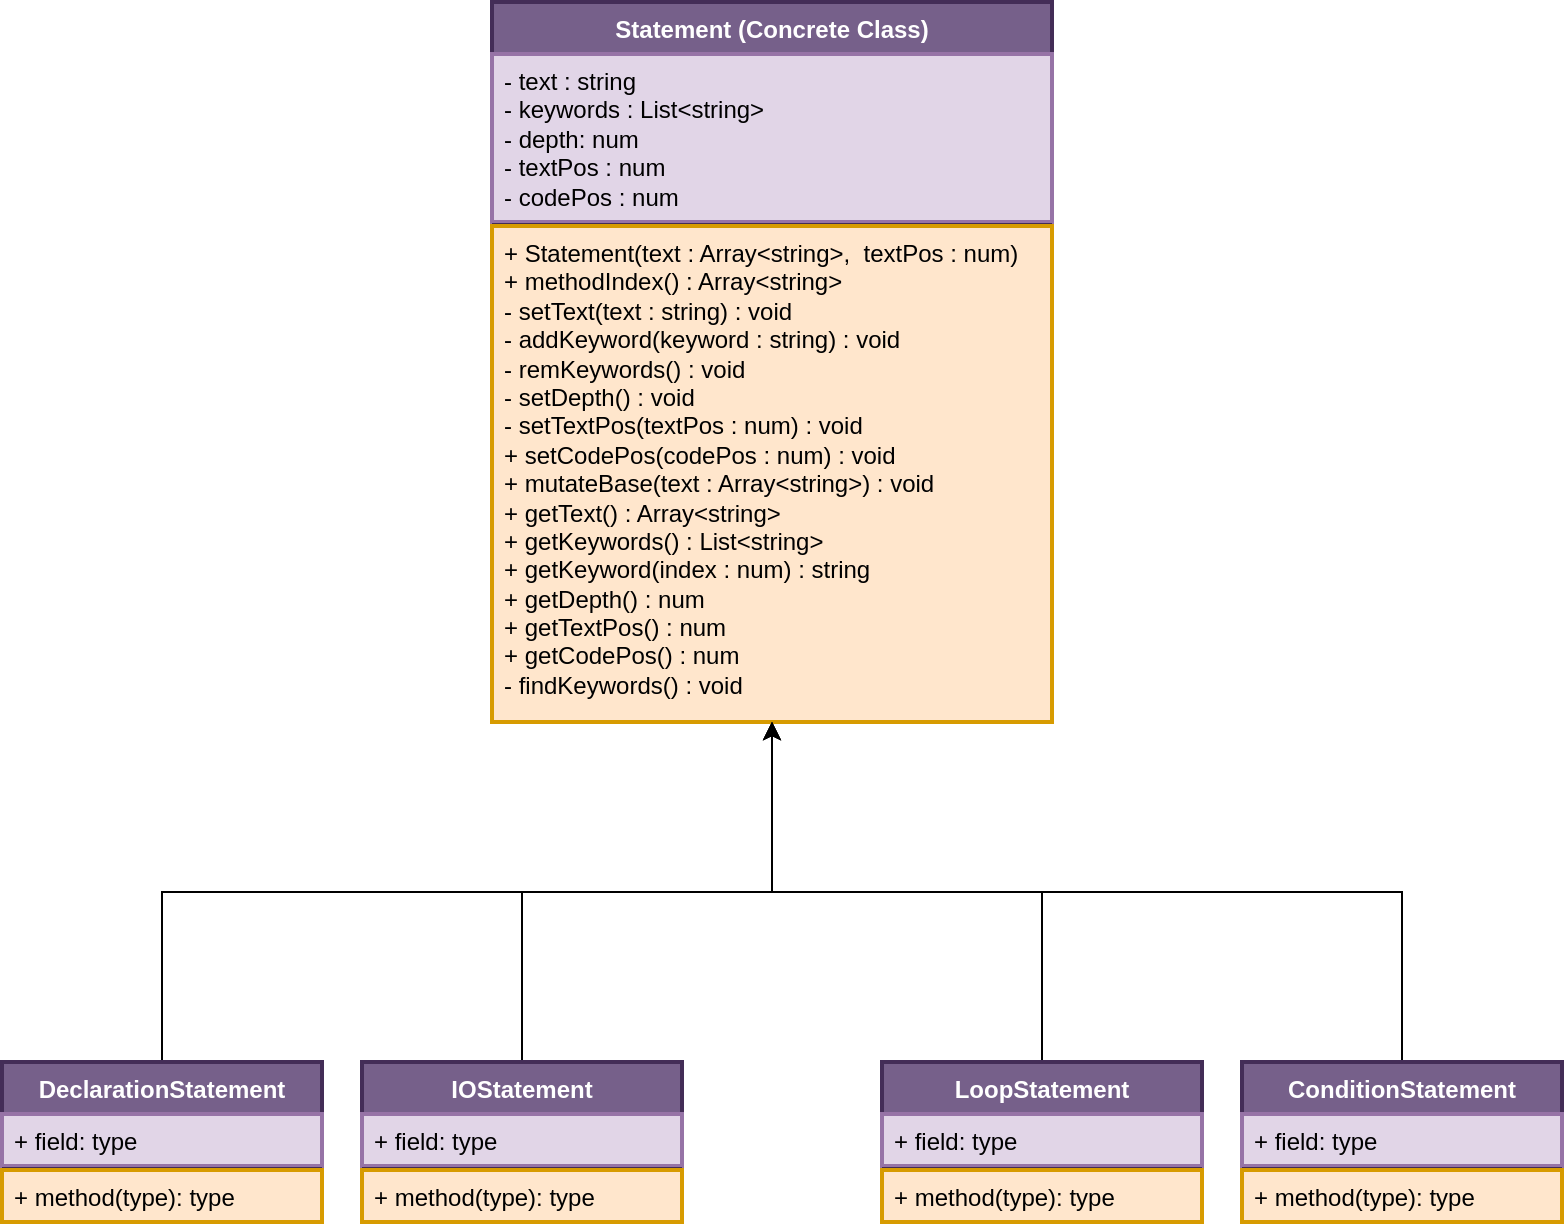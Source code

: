 <mxfile version="26.1.1" pages="4">
  <diagram id="zC5WFAJEQ0cDoVNZ6wN_" name="Statement">
    <mxGraphModel dx="2624" dy="1129" grid="1" gridSize="10" guides="1" tooltips="1" connect="1" arrows="1" fold="1" page="1" pageScale="1" pageWidth="850" pageHeight="1100" math="0" shadow="0">
      <root>
        <mxCell id="0" />
        <mxCell id="1" parent="0" />
        <mxCell id="wHSyqtjAf_ASgK_JUZsZ-1" value="Statement (Concrete Class)" style="swimlane;fontStyle=1;align=center;verticalAlign=top;childLayout=stackLayout;horizontal=1;startSize=26;horizontalStack=0;resizeParent=1;resizeParentMax=0;resizeLast=0;collapsible=1;marginBottom=0;whiteSpace=wrap;html=1;fillColor=#76608a;strokeColor=#432D57;fontColor=#ffffff;strokeWidth=2;" vertex="1" parent="1">
          <mxGeometry x="280" y="245" width="280" height="360" as="geometry">
            <mxRectangle x="130" y="170" width="100" height="30" as="alternateBounds" />
          </mxGeometry>
        </mxCell>
        <mxCell id="wHSyqtjAf_ASgK_JUZsZ-2" value="&lt;div&gt;- text : string&lt;/div&gt;- keywords : List&amp;lt;string&amp;gt;&lt;div&gt;&lt;div&gt;- depth: num&lt;/div&gt;&lt;div&gt;- textPos : num&lt;/div&gt;&lt;div&gt;- codePos : num&lt;/div&gt;&lt;/div&gt;" style="text;strokeColor=#9673a6;fillColor=#e1d5e7;align=left;verticalAlign=top;spacingLeft=4;spacingRight=4;overflow=hidden;rotatable=0;points=[[0,0.5],[1,0.5]];portConstraint=eastwest;whiteSpace=wrap;html=1;strokeWidth=2;" vertex="1" parent="wHSyqtjAf_ASgK_JUZsZ-1">
          <mxGeometry y="26" width="280" height="84" as="geometry" />
        </mxCell>
        <mxCell id="wHSyqtjAf_ASgK_JUZsZ-3" value="" style="line;strokeWidth=1;fillColor=none;align=left;verticalAlign=middle;spacingTop=-1;spacingLeft=3;spacingRight=3;rotatable=0;labelPosition=right;points=[];portConstraint=eastwest;strokeColor=inherit;" vertex="1" parent="wHSyqtjAf_ASgK_JUZsZ-1">
          <mxGeometry y="110" width="280" height="2" as="geometry" />
        </mxCell>
        <mxCell id="wHSyqtjAf_ASgK_JUZsZ-4" value="+ Statement(text : Array&amp;lt;string&amp;gt;,&amp;nbsp; textPos : num)&lt;div&gt;+ methodIndex() : Array&amp;lt;string&amp;gt;&lt;/div&gt;&lt;div&gt;- setText(text : string) : void&lt;/div&gt;&lt;div&gt;- addKeyword(keyword : string) : void&lt;/div&gt;&lt;div&gt;- remKeywords() : void&lt;/div&gt;&lt;div&gt;&lt;span style=&quot;background-color: transparent; color: light-dark(rgb(0, 0, 0), rgb(255, 255, 255));&quot;&gt;- setDepth() : void&lt;/span&gt;&lt;/div&gt;&lt;div&gt;- setTextPos(textPos : num) : void&lt;/div&gt;&lt;div&gt;+ setCodePos(codePos : num) : void&lt;/div&gt;&lt;div&gt;+ mutateBase(text : Array&amp;lt;string&amp;gt;) : void&lt;/div&gt;&lt;div&gt;+ getText() : Array&amp;lt;string&amp;gt;&lt;/div&gt;&lt;div&gt;+ getKeywords() : List&amp;lt;string&amp;gt;&lt;/div&gt;&lt;div&gt;+ getKeyword(index : num) : string&lt;/div&gt;&lt;div&gt;&lt;span style=&quot;background-color: transparent; color: light-dark(rgb(0, 0, 0), rgb(255, 255, 255));&quot;&gt;+ getDepth() : num&lt;/span&gt;&lt;/div&gt;&lt;div&gt;+ getTextPos() : num&lt;/div&gt;&lt;div&gt;+ getCodePos() : num&lt;/div&gt;&lt;div&gt;- findKeywords() : void&lt;/div&gt;" style="text;strokeColor=#d79b00;fillColor=#ffe6cc;align=left;verticalAlign=top;spacingLeft=4;spacingRight=4;overflow=hidden;rotatable=0;points=[[0,0.5],[1,0.5]];portConstraint=eastwest;whiteSpace=wrap;html=1;strokeWidth=2;" vertex="1" parent="wHSyqtjAf_ASgK_JUZsZ-1">
          <mxGeometry y="112" width="280" height="248" as="geometry" />
        </mxCell>
        <mxCell id="wHSyqtjAf_ASgK_JUZsZ-15" style="edgeStyle=orthogonalEdgeStyle;rounded=0;orthogonalLoop=1;jettySize=auto;html=1;exitX=0.5;exitY=0;exitDx=0;exitDy=0;entryX=0.5;entryY=1;entryDx=0;entryDy=0;" edge="1" parent="1" source="wHSyqtjAf_ASgK_JUZsZ-11" target="wHSyqtjAf_ASgK_JUZsZ-1">
          <mxGeometry relative="1" as="geometry" />
        </mxCell>
        <mxCell id="wHSyqtjAf_ASgK_JUZsZ-11" value="DeclarationStatement" style="swimlane;fontStyle=1;align=center;verticalAlign=top;childLayout=stackLayout;horizontal=1;startSize=26;horizontalStack=0;resizeParent=1;resizeParentMax=0;resizeLast=0;collapsible=1;marginBottom=0;whiteSpace=wrap;html=1;fillColor=#76608a;strokeColor=#432D57;fontColor=#ffffff;strokeWidth=2;" vertex="1" parent="1">
          <mxGeometry x="35" y="775" width="160" height="80" as="geometry">
            <mxRectangle x="130" y="170" width="100" height="30" as="alternateBounds" />
          </mxGeometry>
        </mxCell>
        <mxCell id="wHSyqtjAf_ASgK_JUZsZ-12" value="+ field: type" style="text;strokeColor=#9673a6;fillColor=#e1d5e7;align=left;verticalAlign=top;spacingLeft=4;spacingRight=4;overflow=hidden;rotatable=0;points=[[0,0.5],[1,0.5]];portConstraint=eastwest;whiteSpace=wrap;html=1;strokeWidth=2;" vertex="1" parent="wHSyqtjAf_ASgK_JUZsZ-11">
          <mxGeometry y="26" width="160" height="26" as="geometry" />
        </mxCell>
        <mxCell id="wHSyqtjAf_ASgK_JUZsZ-13" value="" style="line;strokeWidth=1;fillColor=none;align=left;verticalAlign=middle;spacingTop=-1;spacingLeft=3;spacingRight=3;rotatable=0;labelPosition=right;points=[];portConstraint=eastwest;strokeColor=inherit;" vertex="1" parent="wHSyqtjAf_ASgK_JUZsZ-11">
          <mxGeometry y="52" width="160" height="2" as="geometry" />
        </mxCell>
        <mxCell id="wHSyqtjAf_ASgK_JUZsZ-14" value="+ method(type): type" style="text;strokeColor=#d79b00;fillColor=#ffe6cc;align=left;verticalAlign=top;spacingLeft=4;spacingRight=4;overflow=hidden;rotatable=0;points=[[0,0.5],[1,0.5]];portConstraint=eastwest;whiteSpace=wrap;html=1;strokeWidth=2;" vertex="1" parent="wHSyqtjAf_ASgK_JUZsZ-11">
          <mxGeometry y="54" width="160" height="26" as="geometry" />
        </mxCell>
        <mxCell id="wHSyqtjAf_ASgK_JUZsZ-20" style="edgeStyle=orthogonalEdgeStyle;rounded=0;orthogonalLoop=1;jettySize=auto;html=1;exitX=0.5;exitY=0;exitDx=0;exitDy=0;entryX=0.5;entryY=1;entryDx=0;entryDy=0;" edge="1" parent="1" source="wHSyqtjAf_ASgK_JUZsZ-16" target="wHSyqtjAf_ASgK_JUZsZ-1">
          <mxGeometry relative="1" as="geometry" />
        </mxCell>
        <mxCell id="wHSyqtjAf_ASgK_JUZsZ-16" value="IOStatement" style="swimlane;fontStyle=1;align=center;verticalAlign=top;childLayout=stackLayout;horizontal=1;startSize=26;horizontalStack=0;resizeParent=1;resizeParentMax=0;resizeLast=0;collapsible=1;marginBottom=0;whiteSpace=wrap;html=1;fillColor=#76608a;strokeColor=#432D57;fontColor=#ffffff;strokeWidth=2;" vertex="1" parent="1">
          <mxGeometry x="215" y="775" width="160" height="80" as="geometry">
            <mxRectangle x="130" y="170" width="100" height="30" as="alternateBounds" />
          </mxGeometry>
        </mxCell>
        <mxCell id="wHSyqtjAf_ASgK_JUZsZ-17" value="+ field: type" style="text;strokeColor=#9673a6;fillColor=#e1d5e7;align=left;verticalAlign=top;spacingLeft=4;spacingRight=4;overflow=hidden;rotatable=0;points=[[0,0.5],[1,0.5]];portConstraint=eastwest;whiteSpace=wrap;html=1;strokeWidth=2;" vertex="1" parent="wHSyqtjAf_ASgK_JUZsZ-16">
          <mxGeometry y="26" width="160" height="26" as="geometry" />
        </mxCell>
        <mxCell id="wHSyqtjAf_ASgK_JUZsZ-18" value="" style="line;strokeWidth=1;fillColor=none;align=left;verticalAlign=middle;spacingTop=-1;spacingLeft=3;spacingRight=3;rotatable=0;labelPosition=right;points=[];portConstraint=eastwest;strokeColor=inherit;" vertex="1" parent="wHSyqtjAf_ASgK_JUZsZ-16">
          <mxGeometry y="52" width="160" height="2" as="geometry" />
        </mxCell>
        <mxCell id="wHSyqtjAf_ASgK_JUZsZ-19" value="+ method(type): type" style="text;strokeColor=#d79b00;fillColor=#ffe6cc;align=left;verticalAlign=top;spacingLeft=4;spacingRight=4;overflow=hidden;rotatable=0;points=[[0,0.5],[1,0.5]];portConstraint=eastwest;whiteSpace=wrap;html=1;strokeWidth=2;" vertex="1" parent="wHSyqtjAf_ASgK_JUZsZ-16">
          <mxGeometry y="54" width="160" height="26" as="geometry" />
        </mxCell>
        <mxCell id="wHSyqtjAf_ASgK_JUZsZ-30" style="edgeStyle=orthogonalEdgeStyle;rounded=0;orthogonalLoop=1;jettySize=auto;html=1;exitX=0.5;exitY=0;exitDx=0;exitDy=0;entryX=0.5;entryY=1;entryDx=0;entryDy=0;" edge="1" parent="1" source="wHSyqtjAf_ASgK_JUZsZ-21" target="wHSyqtjAf_ASgK_JUZsZ-1">
          <mxGeometry relative="1" as="geometry" />
        </mxCell>
        <mxCell id="wHSyqtjAf_ASgK_JUZsZ-21" value="ConditionStatement" style="swimlane;fontStyle=1;align=center;verticalAlign=top;childLayout=stackLayout;horizontal=1;startSize=26;horizontalStack=0;resizeParent=1;resizeParentMax=0;resizeLast=0;collapsible=1;marginBottom=0;whiteSpace=wrap;html=1;fillColor=#76608a;strokeColor=#432D57;fontColor=#ffffff;strokeWidth=2;" vertex="1" parent="1">
          <mxGeometry x="655" y="775" width="160" height="80" as="geometry">
            <mxRectangle x="130" y="170" width="100" height="30" as="alternateBounds" />
          </mxGeometry>
        </mxCell>
        <mxCell id="wHSyqtjAf_ASgK_JUZsZ-22" value="+ field: type" style="text;strokeColor=#9673a6;fillColor=#e1d5e7;align=left;verticalAlign=top;spacingLeft=4;spacingRight=4;overflow=hidden;rotatable=0;points=[[0,0.5],[1,0.5]];portConstraint=eastwest;whiteSpace=wrap;html=1;strokeWidth=2;" vertex="1" parent="wHSyqtjAf_ASgK_JUZsZ-21">
          <mxGeometry y="26" width="160" height="26" as="geometry" />
        </mxCell>
        <mxCell id="wHSyqtjAf_ASgK_JUZsZ-23" value="" style="line;strokeWidth=1;fillColor=none;align=left;verticalAlign=middle;spacingTop=-1;spacingLeft=3;spacingRight=3;rotatable=0;labelPosition=right;points=[];portConstraint=eastwest;strokeColor=inherit;" vertex="1" parent="wHSyqtjAf_ASgK_JUZsZ-21">
          <mxGeometry y="52" width="160" height="2" as="geometry" />
        </mxCell>
        <mxCell id="wHSyqtjAf_ASgK_JUZsZ-24" value="+ method(type): type" style="text;strokeColor=#d79b00;fillColor=#ffe6cc;align=left;verticalAlign=top;spacingLeft=4;spacingRight=4;overflow=hidden;rotatable=0;points=[[0,0.5],[1,0.5]];portConstraint=eastwest;whiteSpace=wrap;html=1;strokeWidth=2;" vertex="1" parent="wHSyqtjAf_ASgK_JUZsZ-21">
          <mxGeometry y="54" width="160" height="26" as="geometry" />
        </mxCell>
        <mxCell id="wHSyqtjAf_ASgK_JUZsZ-29" style="edgeStyle=orthogonalEdgeStyle;rounded=0;orthogonalLoop=1;jettySize=auto;html=1;exitX=0.5;exitY=0;exitDx=0;exitDy=0;entryX=0.5;entryY=1;entryDx=0;entryDy=0;" edge="1" parent="1" source="wHSyqtjAf_ASgK_JUZsZ-25" target="wHSyqtjAf_ASgK_JUZsZ-1">
          <mxGeometry relative="1" as="geometry" />
        </mxCell>
        <mxCell id="wHSyqtjAf_ASgK_JUZsZ-25" value="LoopStatement" style="swimlane;fontStyle=1;align=center;verticalAlign=top;childLayout=stackLayout;horizontal=1;startSize=26;horizontalStack=0;resizeParent=1;resizeParentMax=0;resizeLast=0;collapsible=1;marginBottom=0;whiteSpace=wrap;html=1;fillColor=#76608a;strokeColor=#432D57;fontColor=#ffffff;strokeWidth=2;" vertex="1" parent="1">
          <mxGeometry x="475" y="775" width="160" height="80" as="geometry">
            <mxRectangle x="130" y="170" width="100" height="30" as="alternateBounds" />
          </mxGeometry>
        </mxCell>
        <mxCell id="wHSyqtjAf_ASgK_JUZsZ-26" value="+ field: type" style="text;strokeColor=#9673a6;fillColor=#e1d5e7;align=left;verticalAlign=top;spacingLeft=4;spacingRight=4;overflow=hidden;rotatable=0;points=[[0,0.5],[1,0.5]];portConstraint=eastwest;whiteSpace=wrap;html=1;strokeWidth=2;" vertex="1" parent="wHSyqtjAf_ASgK_JUZsZ-25">
          <mxGeometry y="26" width="160" height="26" as="geometry" />
        </mxCell>
        <mxCell id="wHSyqtjAf_ASgK_JUZsZ-27" value="" style="line;strokeWidth=1;fillColor=none;align=left;verticalAlign=middle;spacingTop=-1;spacingLeft=3;spacingRight=3;rotatable=0;labelPosition=right;points=[];portConstraint=eastwest;strokeColor=inherit;" vertex="1" parent="wHSyqtjAf_ASgK_JUZsZ-25">
          <mxGeometry y="52" width="160" height="2" as="geometry" />
        </mxCell>
        <mxCell id="wHSyqtjAf_ASgK_JUZsZ-28" value="+ method(type): type" style="text;strokeColor=#d79b00;fillColor=#ffe6cc;align=left;verticalAlign=top;spacingLeft=4;spacingRight=4;overflow=hidden;rotatable=0;points=[[0,0.5],[1,0.5]];portConstraint=eastwest;whiteSpace=wrap;html=1;strokeWidth=2;" vertex="1" parent="wHSyqtjAf_ASgK_JUZsZ-25">
          <mxGeometry y="54" width="160" height="26" as="geometry" />
        </mxCell>
      </root>
    </mxGraphModel>
  </diagram>
  <diagram id="C5RBs43oDa-KdzZeNtuy" name="Grouper">
    <mxGraphModel dx="3207" dy="1380" grid="1" gridSize="10" guides="1" tooltips="1" connect="1" arrows="1" fold="1" page="1" pageScale="1" pageWidth="827" pageHeight="1169" math="0" shadow="0">
      <root>
        <mxCell id="WIyWlLk6GJQsqaUBKTNV-0" />
        <mxCell id="WIyWlLk6GJQsqaUBKTNV-1" parent="WIyWlLk6GJQsqaUBKTNV-0" />
        <mxCell id="855RGL7fszjHZQp88sN6-0" value="Grouper (Concrete Class)" style="swimlane;fontStyle=1;align=center;verticalAlign=top;childLayout=stackLayout;horizontal=1;startSize=26;horizontalStack=0;resizeParent=1;resizeParentMax=0;resizeLast=0;collapsible=1;marginBottom=0;whiteSpace=wrap;html=1;fillColor=#76608a;strokeColor=#432D57;fontColor=#ffffff;strokeWidth=2;" parent="WIyWlLk6GJQsqaUBKTNV-1" vertex="1">
          <mxGeometry x="289" y="375" width="250" height="420" as="geometry">
            <mxRectangle x="130" y="170" width="100" height="30" as="alternateBounds" />
          </mxGeometry>
        </mxCell>
        <mxCell id="855RGL7fszjHZQp88sN6-1" value="- finalText : List&amp;lt;string&amp;gt;&lt;div&gt;- result : List&amp;lt;string&amp;gt;&lt;/div&gt;&lt;div&gt;- current : StringBuilder&lt;/div&gt;&lt;div&gt;- baseText : string&lt;/div&gt;&lt;div&gt;- inQuotes : boolean&lt;/div&gt;&lt;div&gt;- inBrackets : boolean&lt;/div&gt;&lt;div&gt;- quoteChar : char&lt;/div&gt;&lt;div&gt;- bracketChar : char&lt;/div&gt;&lt;div&gt;- bracketDepth : Array&amp;lt;num&amp;gt;&lt;/div&gt;" style="text;strokeColor=#9673a6;fillColor=#e1d5e7;align=left;verticalAlign=top;spacingLeft=4;spacingRight=4;overflow=hidden;rotatable=0;points=[[0,0.5],[1,0.5]];portConstraint=eastwest;whiteSpace=wrap;html=1;strokeWidth=2;" parent="855RGL7fszjHZQp88sN6-0" vertex="1">
          <mxGeometry y="26" width="250" height="144" as="geometry" />
        </mxCell>
        <mxCell id="855RGL7fszjHZQp88sN6-2" value="" style="line;strokeWidth=1;fillColor=none;align=left;verticalAlign=middle;spacingTop=-1;spacingLeft=3;spacingRight=3;rotatable=0;labelPosition=right;points=[];portConstraint=eastwest;strokeColor=inherit;" parent="855RGL7fszjHZQp88sN6-0" vertex="1">
          <mxGeometry y="170" width="250" height="2" as="geometry" />
        </mxCell>
        <mxCell id="855RGL7fszjHZQp88sN6-3" value="+ Grouper(text : string)&lt;div&gt;+ methodIndex() : Array&amp;lt;string&amp;gt;&lt;br&gt;&lt;div&gt;- makeReady() : void&lt;/div&gt;&lt;div&gt;&lt;div&gt;+ setDefaults() : void&lt;/div&gt;&lt;div&gt;- setBaseText(baseText : string) : void&lt;/div&gt;&lt;/div&gt;&lt;div&gt;&lt;span style=&quot;background-color: transparent; color: light-dark(rgb(0, 0, 0), rgb(255, 255, 255));&quot;&gt;- setInBrackets(inBrackets : boolean) : void&lt;/span&gt;&lt;/div&gt;&lt;div&gt;&lt;div&gt;- setInQuotes(inQuotes : boolean) : void&lt;/div&gt;&lt;div&gt;&lt;span style=&quot;background-color: transparent; color: light-dark(rgb(0, 0, 0), rgb(255, 255, 255));&quot;&gt;- setQuoteChar(quoteChar : char) : void&lt;/span&gt;&lt;/div&gt;&lt;div&gt;&lt;span style=&quot;background-color: transparent; color: light-dark(rgb(0, 0, 0), rgb(255, 255, 255));&quot;&gt;+ mutateInQuotes() : void&lt;/span&gt;&lt;/div&gt;&lt;div&gt;+ mutateInBrackets() : void&lt;/div&gt;&lt;div&gt;+ mutateBracketDepth(c : char) : void&lt;/div&gt;&lt;div&gt;+ getFinalText() : List&amp;lt;string&amp;gt;&lt;/div&gt;&lt;/div&gt;&lt;div&gt;+ getBaseText() : string&lt;/div&gt;&lt;div&gt;- findCriteria(c : char) : void&lt;/div&gt;&lt;div&gt;- willSplitAtChar(c : char) : boolean&lt;/div&gt;&lt;div&gt;+ group() : List&amp;lt;string&amp;gt;&lt;/div&gt;&lt;/div&gt;" style="text;strokeColor=#d79b00;fillColor=#ffe6cc;align=left;verticalAlign=top;spacingLeft=4;spacingRight=4;overflow=hidden;rotatable=0;points=[[0,0.5],[1,0.5]];portConstraint=eastwest;whiteSpace=wrap;html=1;strokeWidth=2;" parent="855RGL7fszjHZQp88sN6-0" vertex="1">
          <mxGeometry y="172" width="250" height="248" as="geometry" />
        </mxCell>
      </root>
    </mxGraphModel>
  </diagram>
  <diagram id="v_gB2fTUd2UBVGhF8xIB" name="Directories">
    <mxGraphModel dx="2624" dy="1129" grid="1" gridSize="10" guides="1" tooltips="1" connect="1" arrows="1" fold="1" page="1" pageScale="1" pageWidth="850" pageHeight="1100" math="0" shadow="0">
      <root>
        <mxCell id="0" />
        <mxCell id="1" parent="0" />
        <mxCell id="3imwGr31IVDM15hBB14--1" value="Directories (Abstract Class)" style="swimlane;fontStyle=1;align=center;verticalAlign=top;childLayout=stackLayout;horizontal=1;startSize=26;horizontalStack=0;resizeParent=1;resizeParentMax=0;resizeLast=0;collapsible=1;marginBottom=0;whiteSpace=wrap;html=1;fillColor=#a0522d;strokeColor=#6D1F00;fontColor=#ffffff;strokeWidth=2;" vertex="1" parent="1">
          <mxGeometry x="244" y="455" width="361" height="190" as="geometry">
            <mxRectangle x="470" y="140" width="100" height="30" as="alternateBounds" />
          </mxGeometry>
        </mxCell>
        <mxCell id="3imwGr31IVDM15hBB14--2" value="&lt;div&gt;+ static methodIndex() : Array&amp;lt;String&amp;gt;&lt;/div&gt;&lt;div&gt;&lt;span style=&quot;background-color: transparent; color: light-dark(rgb(0, 0, 0), rgb(255, 255, 255));&quot;&gt;+ static currentDir() : string&lt;/span&gt;&lt;/div&gt;&lt;div&gt;- static fileName(filePath : string) : string&lt;/div&gt;- static pathToUserInputDir() : string&lt;div&gt;- static splitPath(filePath : string) : Array&amp;lt;string&amp;gt;&lt;/div&gt;&lt;div&gt;- static buildPath(dirPath : string, fileNameOrPath : string) : string&lt;/div&gt;&lt;div&gt;+ static readPath(&lt;span style=&quot;background-color: transparent; color: light-dark(rgb(0, 0, 0), rgb(255, 255, 255));&quot;&gt;fileNameOrPath: string) : Path&lt;/span&gt;&lt;/div&gt;&lt;div&gt;+ static writePath(fileNameOrPath&lt;span style=&quot;background-color: transparent; color: light-dark(rgb(0, 0, 0), rgb(255, 255, 255));&quot;&gt;&amp;nbsp;: string) : Path&lt;/span&gt;&lt;/div&gt;&lt;div&gt;&lt;span style=&quot;background-color: transparent; color: light-dark(rgb(0, 0, 0), rgb(255, 255, 255));&quot;&gt;+ static readFile(&lt;/span&gt;&lt;span style=&quot;background-color: transparent; color: light-dark(rgb(0, 0, 0), rgb(255, 255, 255));&quot;&gt;fileNameOrPath : string) : File&lt;/span&gt;&lt;/div&gt;&lt;div&gt;&lt;span style=&quot;background-color: transparent; color: light-dark(rgb(0, 0, 0), rgb(255, 255, 255));&quot;&gt;+ static writeFile(&lt;/span&gt;&lt;span style=&quot;background-color: transparent; color: light-dark(rgb(0, 0, 0), rgb(255, 255, 255));&quot;&gt;fileNameOrPath : string) : File&lt;/span&gt;&lt;/div&gt;" style="text;strokeColor=#d79b00;fillColor=#ffe6cc;align=left;verticalAlign=top;spacingLeft=4;spacingRight=4;overflow=hidden;rotatable=0;points=[[0,0.5],[1,0.5]];portConstraint=eastwest;whiteSpace=wrap;html=1;strokeWidth=2;" vertex="1" parent="3imwGr31IVDM15hBB14--1">
          <mxGeometry y="26" width="361" height="164" as="geometry" />
        </mxCell>
      </root>
    </mxGraphModel>
  </diagram>
  <diagram id="XxP3MIyOldN5i15TudFZ" name="Dissector">
    <mxGraphModel dx="2061" dy="887" grid="1" gridSize="10" guides="1" tooltips="1" connect="1" arrows="1" fold="1" page="1" pageScale="1" pageWidth="850" pageHeight="1100" math="0" shadow="0">
      <root>
        <mxCell id="0" />
        <mxCell id="1" parent="0" />
        <mxCell id="7zPTyQV59L7SLcqIKmLS-1" value="Dissector (Concrete Class)" style="swimlane;fontStyle=1;align=center;verticalAlign=top;childLayout=stackLayout;horizontal=1;startSize=26;horizontalStack=0;resizeParent=1;resizeParentMax=0;resizeLast=0;collapsible=1;marginBottom=0;whiteSpace=wrap;html=1;fillColor=#76608a;strokeColor=#432D57;fontColor=#ffffff;strokeWidth=2;" vertex="1" parent="1">
          <mxGeometry x="190" y="230" width="470" height="640" as="geometry">
            <mxRectangle x="130" y="170" width="100" height="30" as="alternateBounds" />
          </mxGeometry>
        </mxCell>
        <mxCell id="7zPTyQV59L7SLcqIKmLS-2" value="" style="line;strokeWidth=1;fillColor=none;align=left;verticalAlign=middle;spacingTop=-1;spacingLeft=3;spacingRight=3;rotatable=0;labelPosition=right;points=[];portConstraint=eastwest;strokeColor=inherit;" vertex="1" parent="7zPTyQV59L7SLcqIKmLS-1">
          <mxGeometry y="26" width="470" height="2" as="geometry" />
        </mxCell>
        <mxCell id="7zPTyQV59L7SLcqIKmLS-3" value="- fileExists: boolean&lt;div&gt;- textFile : File&lt;/div&gt;&lt;div&gt;- reader : Scanner&lt;/div&gt;&lt;div&gt;- fileName : string&lt;/div&gt;&lt;div&gt;- numLines : num&lt;/div&gt;&lt;div&gt;- numFunctions : num&lt;/div&gt;&lt;div&gt;- startStopIndexPair : Array&amp;lt;num&amp;gt;&lt;/div&gt;&lt;div&gt;- functionReturnIndexPairs : Array&amp;lt;Array&amp;lt;num&amp;gt;&amp;gt;&lt;/div&gt;&lt;div&gt;- baseText : Array&amp;lt;string&amp;gt;&lt;/div&gt;&lt;div&gt;- perStatement : Array&amp;lt;Statement&amp;gt;&lt;/div&gt;" style="text;strokeColor=#9673a6;fillColor=#e1d5e7;align=left;verticalAlign=top;spacingLeft=4;spacingRight=4;overflow=hidden;rotatable=0;points=[[0,0.5],[1,0.5]];portConstraint=eastwest;whiteSpace=wrap;html=1;strokeWidth=2;" vertex="1" parent="7zPTyQV59L7SLcqIKmLS-1">
          <mxGeometry y="28" width="470" height="162" as="geometry" />
        </mxCell>
        <mxCell id="7zPTyQV59L7SLcqIKmLS-4" value="+ Dissector(fileName : string)&lt;div&gt;+ Dissector(filePath : Path)&lt;/div&gt;&lt;div&gt;+ Dissector(file : File)&lt;/div&gt;&lt;div&gt;+ setDefaults() : void&lt;br&gt;&lt;div&gt;&lt;div&gt;- setFileExists(fileExists : boolean) : void&lt;/div&gt;&lt;/div&gt;&lt;div&gt;- setTextFile(textFile : File) : void&lt;/div&gt;&lt;div&gt;- setReader(file : File) : void&lt;/div&gt;&lt;div&gt;- setFileName(fileName : string) : void&lt;/div&gt;&lt;div&gt;- setFileName(filePath : Path) : void&lt;/div&gt;&lt;div&gt;- setFileName(file : File) : void&lt;/div&gt;&lt;div&gt;- setNumLines(numLines : num) : void&lt;/div&gt;&lt;div&gt;- setNumFunctions(numFunctions : num) : void&lt;/div&gt;&lt;div&gt;- setStartStopIndexPair(startStopIndexPair : Array&amp;lt;num&amp;gt;) : void&lt;/div&gt;&lt;div&gt;- setFunctionReturnIndexPairs(functionReturnIndexPairs : Array&amp;lt;Array&amp;lt;num&amp;gt;&amp;gt;) : void&lt;/div&gt;&lt;div&gt;- setBaseText(baseText : Array&amp;lt;string&amp;gt;) : void&lt;/div&gt;&lt;div&gt;- setPerStatement(perStatement : Array&amp;lt;Statement&amp;gt;) : void&lt;/div&gt;&lt;div&gt;+ getFileExists() : boolean&lt;/div&gt;&lt;/div&gt;&lt;div&gt;+ getTextFile() : FIle&lt;/div&gt;&lt;div&gt;+ getFileName() : string&lt;/div&gt;&lt;div&gt;+ getNumLines() : num&lt;/div&gt;&lt;div&gt;+ getNumFunctions() : num&lt;/div&gt;&lt;div&gt;+ getStartStopIndexPair() : Array&amp;lt;num&amp;gt;&lt;/div&gt;&lt;div&gt;+ getFunctionReturnIndexPairs() : Array&amp;lt;Array&amp;lt;num&amp;gt;&amp;gt;&lt;/div&gt;&lt;div&gt;+ getBaseText() : Array&amp;lt;string&amp;gt;&lt;/div&gt;&lt;div&gt;+ getPerStatement() : Array&amp;lt;Statement&amp;gt;&lt;/div&gt;&lt;div&gt;- checkFileExists(fileName : string) : void&lt;/div&gt;&lt;div&gt;- readData() : void&lt;/div&gt;" style="text;strokeColor=#d79b00;fillColor=#ffe6cc;align=left;verticalAlign=top;spacingLeft=4;spacingRight=4;overflow=hidden;rotatable=0;points=[[0,0.5],[1,0.5]];portConstraint=eastwest;whiteSpace=wrap;html=1;strokeWidth=2;" vertex="1" parent="7zPTyQV59L7SLcqIKmLS-1">
          <mxGeometry y="190" width="470" height="450" as="geometry" />
        </mxCell>
      </root>
    </mxGraphModel>
  </diagram>
</mxfile>
